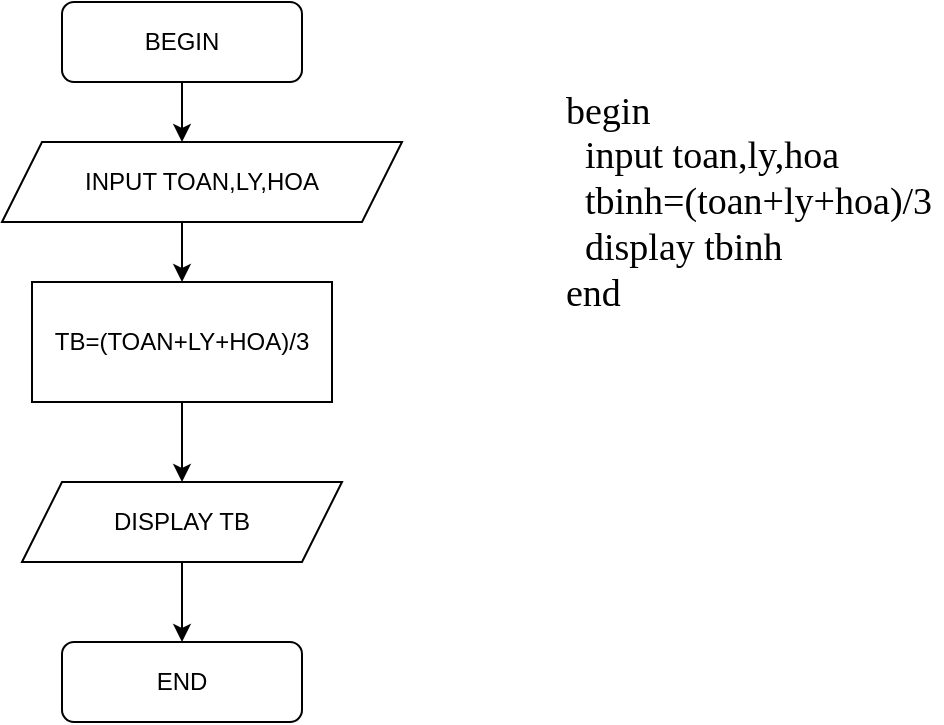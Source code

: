<mxfile version="14.2.7" type="device"><diagram id="8iN7sJpwXukDhNz0QahT" name="Page-1"><mxGraphModel dx="824" dy="476" grid="1" gridSize="10" guides="1" tooltips="1" connect="1" arrows="1" fold="1" page="1" pageScale="1" pageWidth="827" pageHeight="1169" math="0" shadow="0"><root><mxCell id="0"/><mxCell id="1" parent="0"/><mxCell id="f8rUenwnV17oAEhMu2hB-1" value="BEGIN" style="rounded=1;whiteSpace=wrap;html=1;" parent="1" vertex="1"><mxGeometry x="300" y="40" width="120" height="40" as="geometry"/></mxCell><mxCell id="f8rUenwnV17oAEhMu2hB-2" value="" style="endArrow=classic;html=1;" parent="1" edge="1"><mxGeometry width="50" height="50" relative="1" as="geometry"><mxPoint x="360" y="80" as="sourcePoint"/><mxPoint x="360" y="110" as="targetPoint"/></mxGeometry></mxCell><mxCell id="f8rUenwnV17oAEhMu2hB-3" value="INPUT TOAN,LY,HOA" style="shape=parallelogram;perimeter=parallelogramPerimeter;whiteSpace=wrap;html=1;fixedSize=1;" parent="1" vertex="1"><mxGeometry x="270" y="110" width="200" height="40" as="geometry"/></mxCell><mxCell id="f8rUenwnV17oAEhMu2hB-7" value="" style="edgeStyle=orthogonalEdgeStyle;rounded=0;orthogonalLoop=1;jettySize=auto;html=1;" parent="1" source="f8rUenwnV17oAEhMu2hB-4" target="f8rUenwnV17oAEhMu2hB-6" edge="1"><mxGeometry relative="1" as="geometry"/></mxCell><mxCell id="f8rUenwnV17oAEhMu2hB-4" value="TB=(TOAN+LY+HOA)/3" style="rounded=0;whiteSpace=wrap;html=1;" parent="1" vertex="1"><mxGeometry x="285" y="180" width="150" height="60" as="geometry"/></mxCell><mxCell id="f8rUenwnV17oAEhMu2hB-5" value="" style="endArrow=classic;html=1;" parent="1" edge="1"><mxGeometry width="50" height="50" relative="1" as="geometry"><mxPoint x="360" y="150" as="sourcePoint"/><mxPoint x="360" y="180" as="targetPoint"/></mxGeometry></mxCell><mxCell id="f8rUenwnV17oAEhMu2hB-6" value="DISPLAY TB" style="shape=parallelogram;perimeter=parallelogramPerimeter;whiteSpace=wrap;html=1;fixedSize=1;rounded=0;" parent="1" vertex="1"><mxGeometry x="280" y="280" width="160" height="40" as="geometry"/></mxCell><mxCell id="f8rUenwnV17oAEhMu2hB-8" value="" style="endArrow=classic;html=1;" parent="1" edge="1"><mxGeometry width="50" height="50" relative="1" as="geometry"><mxPoint x="360" y="320" as="sourcePoint"/><mxPoint x="360" y="360" as="targetPoint"/></mxGeometry></mxCell><mxCell id="f8rUenwnV17oAEhMu2hB-9" value="END" style="rounded=1;whiteSpace=wrap;html=1;" parent="1" vertex="1"><mxGeometry x="300" y="360" width="120" height="40" as="geometry"/></mxCell><mxCell id="sdzpExXitp_wiq7aGJ1G-1" value="&lt;div style=&quot;font-size: 19px;&quot;&gt;begin&lt;/div&gt;&lt;div style=&quot;font-size: 19px;&quot;&gt;&amp;nbsp; input toan,ly,hoa&lt;/div&gt;&lt;div style=&quot;font-size: 19px;&quot;&gt;&amp;nbsp; tbinh=(toan+ly+hoa)/3&lt;/div&gt;&lt;div style=&quot;font-size: 19px;&quot;&gt;&amp;nbsp; display tbinh&lt;/div&gt;&lt;div style=&quot;font-size: 19px;&quot;&gt;end&lt;/div&gt;" style="text;html=1;strokeColor=none;fillColor=none;align=left;verticalAlign=middle;whiteSpace=wrap;rounded=0;fontFamily=Times New Roman;fontSize=19;" vertex="1" parent="1"><mxGeometry x="550" y="50" width="190" height="180" as="geometry"/></mxCell></root></mxGraphModel></diagram></mxfile>